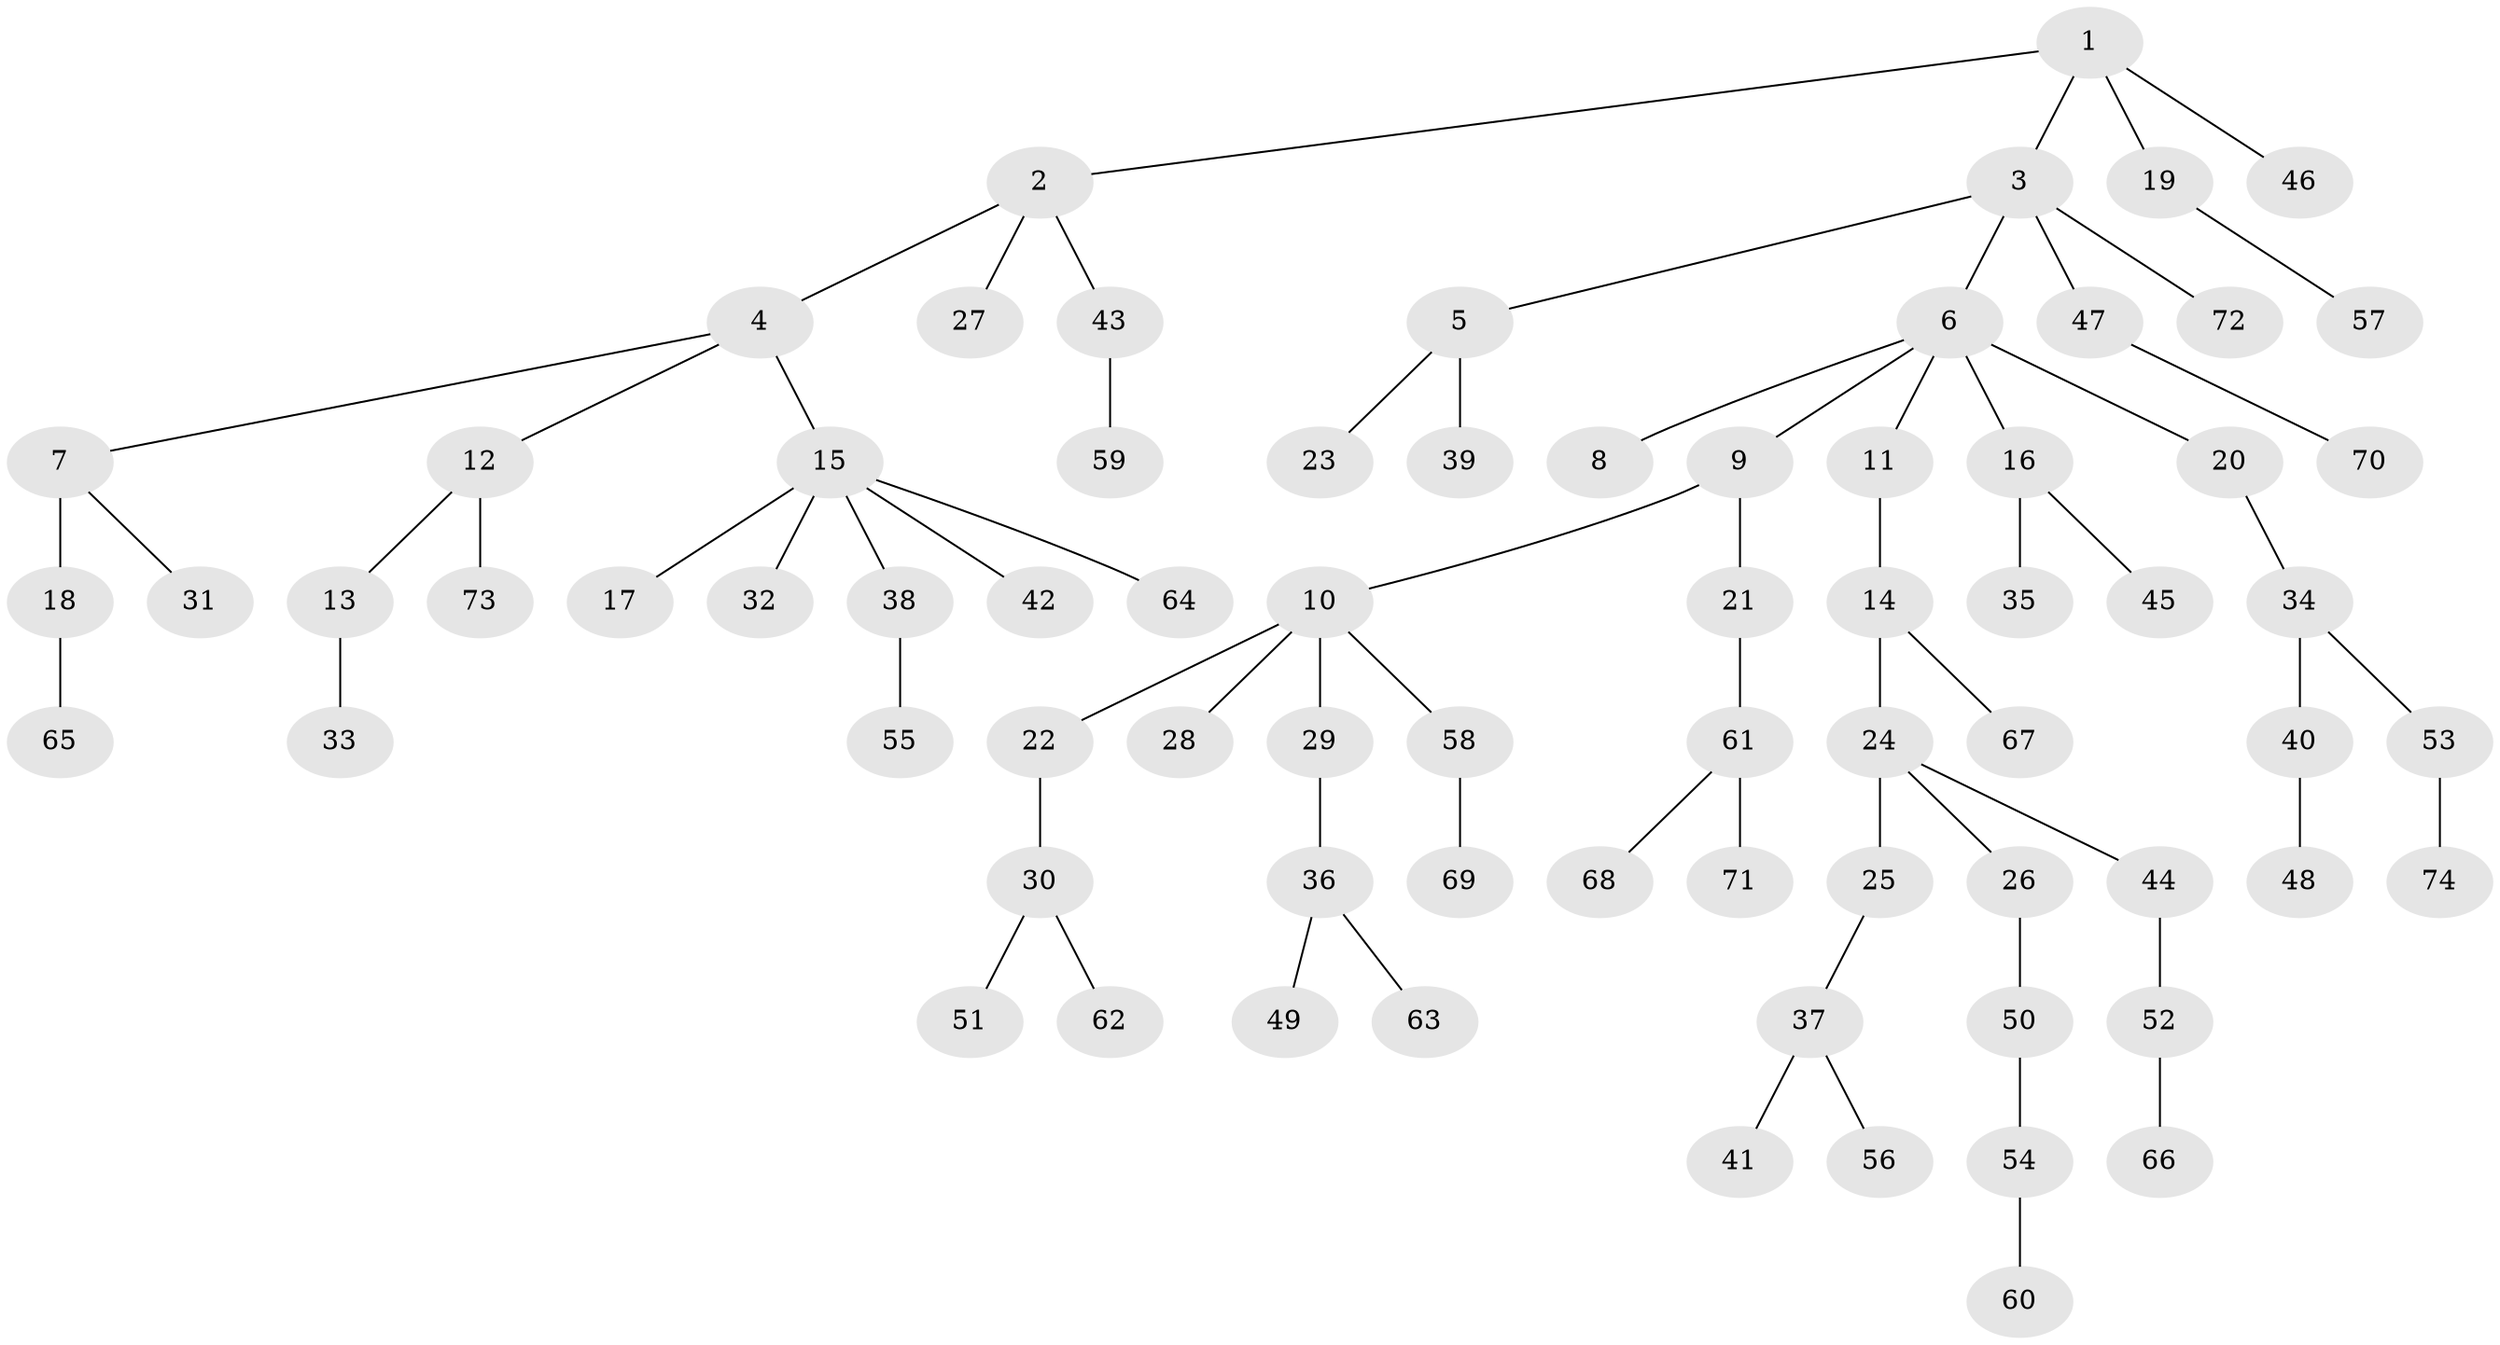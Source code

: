 // original degree distribution, {5: 0.033783783783783786, 8: 0.006756756756756757, 4: 0.060810810810810814, 9: 0.006756756756756757, 2: 0.2635135135135135, 6: 0.006756756756756757, 3: 0.11486486486486487, 7: 0.006756756756756757, 1: 0.5}
// Generated by graph-tools (version 1.1) at 2025/36/03/09/25 02:36:46]
// undirected, 74 vertices, 73 edges
graph export_dot {
graph [start="1"]
  node [color=gray90,style=filled];
  1;
  2;
  3;
  4;
  5;
  6;
  7;
  8;
  9;
  10;
  11;
  12;
  13;
  14;
  15;
  16;
  17;
  18;
  19;
  20;
  21;
  22;
  23;
  24;
  25;
  26;
  27;
  28;
  29;
  30;
  31;
  32;
  33;
  34;
  35;
  36;
  37;
  38;
  39;
  40;
  41;
  42;
  43;
  44;
  45;
  46;
  47;
  48;
  49;
  50;
  51;
  52;
  53;
  54;
  55;
  56;
  57;
  58;
  59;
  60;
  61;
  62;
  63;
  64;
  65;
  66;
  67;
  68;
  69;
  70;
  71;
  72;
  73;
  74;
  1 -- 2 [weight=1.0];
  1 -- 3 [weight=1.0];
  1 -- 19 [weight=1.0];
  1 -- 46 [weight=1.0];
  2 -- 4 [weight=1.0];
  2 -- 27 [weight=1.0];
  2 -- 43 [weight=1.0];
  3 -- 5 [weight=1.0];
  3 -- 6 [weight=1.0];
  3 -- 47 [weight=1.0];
  3 -- 72 [weight=1.0];
  4 -- 7 [weight=1.0];
  4 -- 12 [weight=1.0];
  4 -- 15 [weight=1.0];
  5 -- 23 [weight=1.0];
  5 -- 39 [weight=1.0];
  6 -- 8 [weight=1.0];
  6 -- 9 [weight=1.0];
  6 -- 11 [weight=1.0];
  6 -- 16 [weight=3.0];
  6 -- 20 [weight=1.0];
  7 -- 18 [weight=3.0];
  7 -- 31 [weight=1.0];
  9 -- 10 [weight=1.0];
  9 -- 21 [weight=3.0];
  10 -- 22 [weight=1.0];
  10 -- 28 [weight=1.0];
  10 -- 29 [weight=1.0];
  10 -- 58 [weight=1.0];
  11 -- 14 [weight=1.0];
  12 -- 13 [weight=1.0];
  12 -- 73 [weight=1.0];
  13 -- 33 [weight=1.0];
  14 -- 24 [weight=1.0];
  14 -- 67 [weight=1.0];
  15 -- 17 [weight=1.0];
  15 -- 32 [weight=1.0];
  15 -- 38 [weight=1.0];
  15 -- 42 [weight=1.0];
  15 -- 64 [weight=1.0];
  16 -- 35 [weight=1.0];
  16 -- 45 [weight=1.0];
  18 -- 65 [weight=1.0];
  19 -- 57 [weight=1.0];
  20 -- 34 [weight=2.0];
  21 -- 61 [weight=1.0];
  22 -- 30 [weight=1.0];
  24 -- 25 [weight=1.0];
  24 -- 26 [weight=1.0];
  24 -- 44 [weight=1.0];
  25 -- 37 [weight=1.0];
  26 -- 50 [weight=1.0];
  29 -- 36 [weight=2.0];
  30 -- 51 [weight=1.0];
  30 -- 62 [weight=1.0];
  34 -- 40 [weight=1.0];
  34 -- 53 [weight=1.0];
  36 -- 49 [weight=1.0];
  36 -- 63 [weight=1.0];
  37 -- 41 [weight=2.0];
  37 -- 56 [weight=1.0];
  38 -- 55 [weight=1.0];
  40 -- 48 [weight=1.0];
  43 -- 59 [weight=1.0];
  44 -- 52 [weight=1.0];
  47 -- 70 [weight=1.0];
  50 -- 54 [weight=1.0];
  52 -- 66 [weight=1.0];
  53 -- 74 [weight=1.0];
  54 -- 60 [weight=1.0];
  58 -- 69 [weight=1.0];
  61 -- 68 [weight=1.0];
  61 -- 71 [weight=1.0];
}
